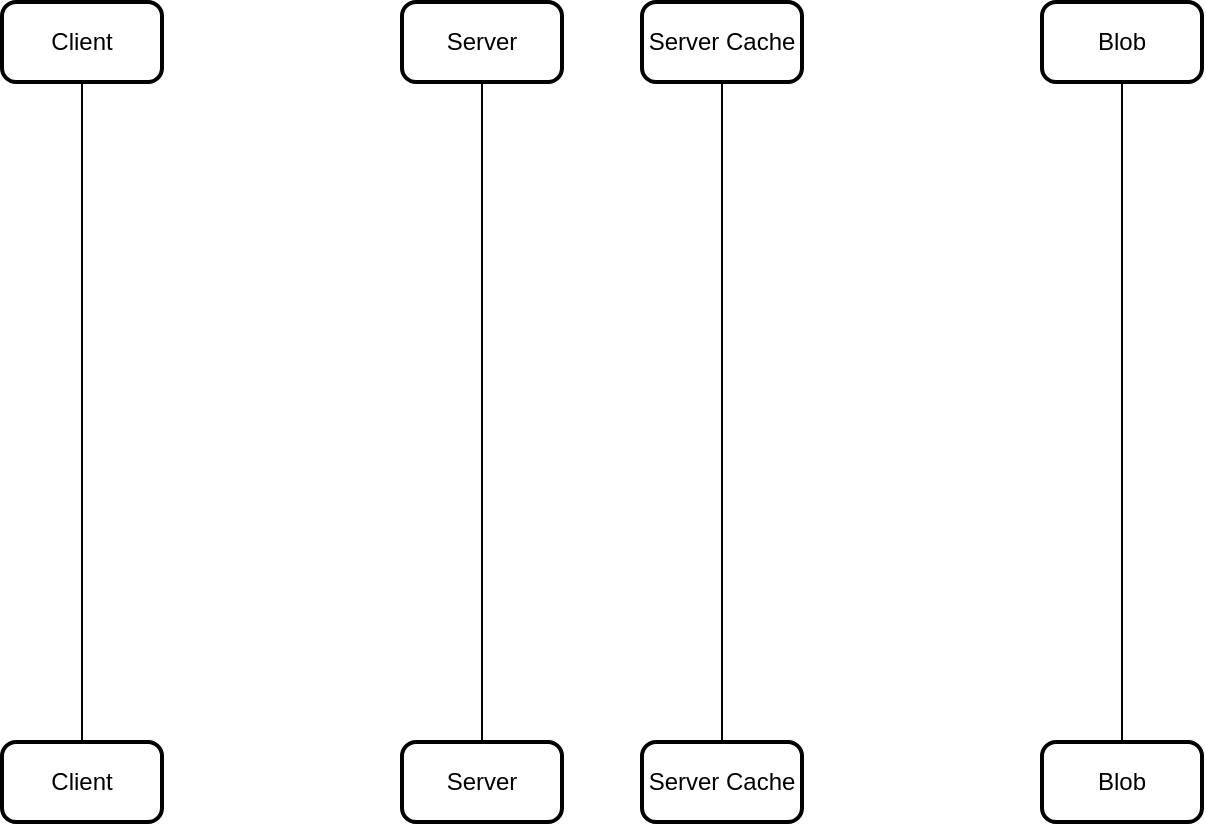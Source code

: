 <mxfile version="28.2.6">
  <diagram name="Page-1" id="5wtJL8Qg_r-bOMWsfcsG">
    <mxGraphModel dx="1426" dy="777" grid="1" gridSize="10" guides="1" tooltips="1" connect="1" arrows="1" fold="1" page="1" pageScale="1" pageWidth="850" pageHeight="1100" math="0" shadow="0">
      <root>
        <mxCell id="0" />
        <mxCell id="1" parent="0" />
        <mxCell id="wKjelJYVH1py5RIKKvwj-5" style="edgeStyle=orthogonalEdgeStyle;rounded=0;orthogonalLoop=1;jettySize=auto;html=1;entryX=0.5;entryY=0;entryDx=0;entryDy=0;endArrow=none;endFill=0;" edge="1" parent="1" source="qG-v3CblzvyafhOUs0ST-2" target="wKjelJYVH1py5RIKKvwj-1">
          <mxGeometry relative="1" as="geometry" />
        </mxCell>
        <mxCell id="qG-v3CblzvyafhOUs0ST-2" value="Client" style="rounded=1;whiteSpace=wrap;html=1;absoluteArcSize=1;arcSize=14;strokeWidth=2;" parent="1" vertex="1">
          <mxGeometry x="120" y="80" width="80" height="40" as="geometry" />
        </mxCell>
        <mxCell id="wKjelJYVH1py5RIKKvwj-6" style="edgeStyle=orthogonalEdgeStyle;rounded=0;orthogonalLoop=1;jettySize=auto;html=1;endArrow=none;endFill=0;" edge="1" parent="1" source="qG-v3CblzvyafhOUs0ST-3" target="wKjelJYVH1py5RIKKvwj-2">
          <mxGeometry relative="1" as="geometry" />
        </mxCell>
        <mxCell id="qG-v3CblzvyafhOUs0ST-3" value="Server" style="rounded=1;whiteSpace=wrap;html=1;absoluteArcSize=1;arcSize=14;strokeWidth=2;" parent="1" vertex="1">
          <mxGeometry x="320" y="80" width="80" height="40" as="geometry" />
        </mxCell>
        <mxCell id="wKjelJYVH1py5RIKKvwj-7" style="edgeStyle=orthogonalEdgeStyle;rounded=0;orthogonalLoop=1;jettySize=auto;html=1;endArrow=none;endFill=0;" edge="1" parent="1" source="qG-v3CblzvyafhOUs0ST-4" target="wKjelJYVH1py5RIKKvwj-3">
          <mxGeometry relative="1" as="geometry" />
        </mxCell>
        <mxCell id="qG-v3CblzvyafhOUs0ST-4" value="Server Cache" style="rounded=1;whiteSpace=wrap;html=1;absoluteArcSize=1;arcSize=14;strokeWidth=2;" parent="1" vertex="1">
          <mxGeometry x="440" y="80" width="80" height="40" as="geometry" />
        </mxCell>
        <mxCell id="wKjelJYVH1py5RIKKvwj-8" style="edgeStyle=orthogonalEdgeStyle;rounded=0;orthogonalLoop=1;jettySize=auto;html=1;endArrow=none;endFill=0;" edge="1" parent="1" source="qG-v3CblzvyafhOUs0ST-5" target="wKjelJYVH1py5RIKKvwj-4">
          <mxGeometry relative="1" as="geometry" />
        </mxCell>
        <mxCell id="qG-v3CblzvyafhOUs0ST-5" value="Blob" style="rounded=1;whiteSpace=wrap;html=1;absoluteArcSize=1;arcSize=14;strokeWidth=2;" parent="1" vertex="1">
          <mxGeometry x="640" y="80" width="80" height="40" as="geometry" />
        </mxCell>
        <mxCell id="wKjelJYVH1py5RIKKvwj-1" value="Client" style="rounded=1;whiteSpace=wrap;html=1;absoluteArcSize=1;arcSize=14;strokeWidth=2;" vertex="1" parent="1">
          <mxGeometry x="120" y="450" width="80" height="40" as="geometry" />
        </mxCell>
        <mxCell id="wKjelJYVH1py5RIKKvwj-2" value="Server" style="rounded=1;whiteSpace=wrap;html=1;absoluteArcSize=1;arcSize=14;strokeWidth=2;" vertex="1" parent="1">
          <mxGeometry x="320" y="450" width="80" height="40" as="geometry" />
        </mxCell>
        <mxCell id="wKjelJYVH1py5RIKKvwj-3" value="Server Cache" style="rounded=1;whiteSpace=wrap;html=1;absoluteArcSize=1;arcSize=14;strokeWidth=2;" vertex="1" parent="1">
          <mxGeometry x="440" y="450" width="80" height="40" as="geometry" />
        </mxCell>
        <mxCell id="wKjelJYVH1py5RIKKvwj-4" value="Blob" style="rounded=1;whiteSpace=wrap;html=1;absoluteArcSize=1;arcSize=14;strokeWidth=2;" vertex="1" parent="1">
          <mxGeometry x="640" y="450" width="80" height="40" as="geometry" />
        </mxCell>
      </root>
    </mxGraphModel>
  </diagram>
</mxfile>
